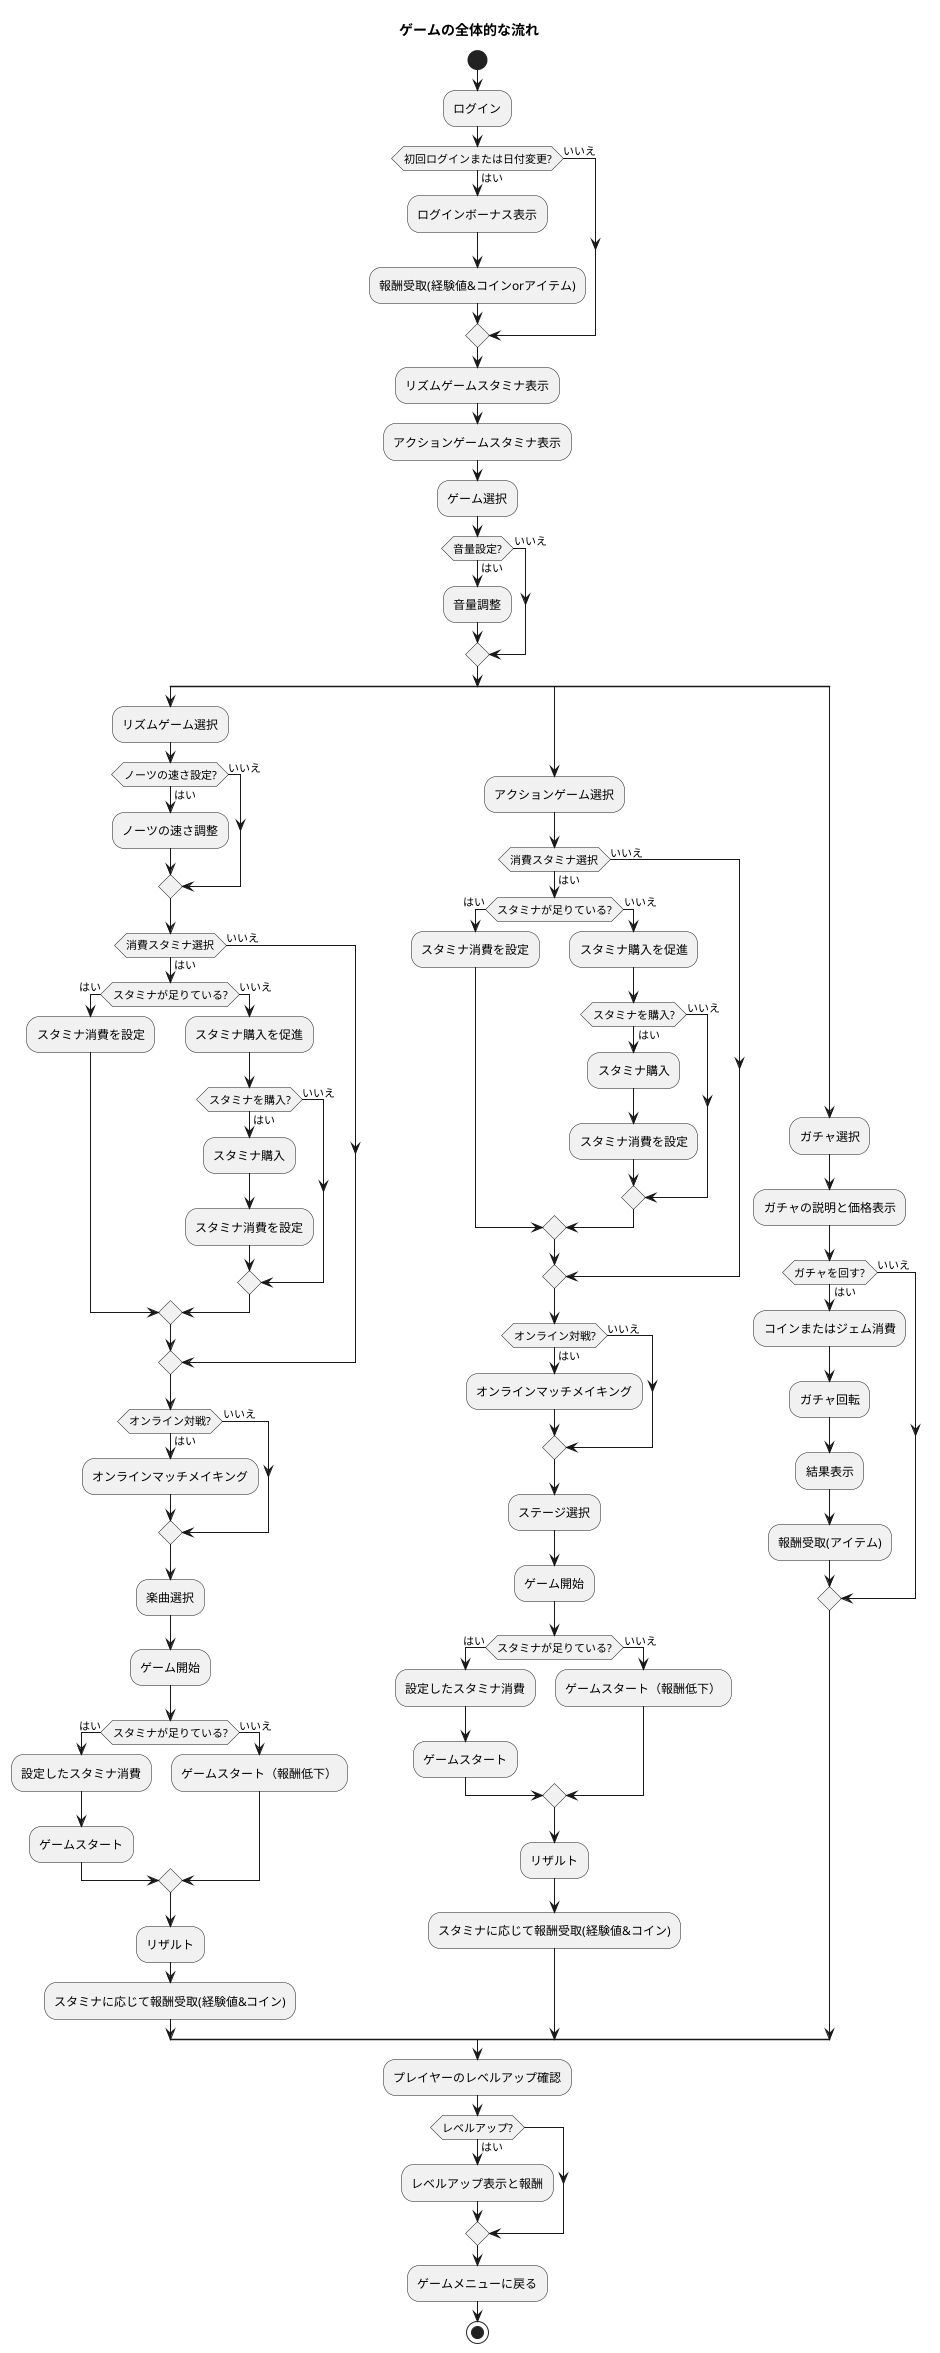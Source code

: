 @startuml
title ゲームの全体的な流れ

start

:ログイン;

if (初回ログインまたは日付変更?) then (はい)
    :ログインボーナス表示;
    :報酬受取(経験値&コインorアイテム);
else (いいえ)
endif

:リズムゲームスタミナ表示;
:アクションゲームスタミナ表示;

:ゲーム選択;

if (音量設定?) then (はい)
    :音量調整;
else (いいえ)
endif

split 
    :リズムゲーム選択;

    if (ノーツの速さ設定?) then (はい)
        :ノーツの速さ調整;
    else (いいえ)
    endif
    
    if (消費スタミナ選択) then (はい)
        if (スタミナが足りている?) then (はい)
            :スタミナ消費を設定;
        else (いいえ)
            :スタミナ購入を促進;
            if (スタミナを購入?) then (はい)
                :スタミナ購入;
                :スタミナ消費を設定;
            else (いいえ)
            endif
        endif
    else (いいえ)
        
    endif

    if (オンライン対戦?) then (はい)
        :オンラインマッチメイキング;
    else (いいえ)
    endif

    :楽曲選択;
    :ゲーム開始;

    if (スタミナが足りている?) then (はい)
        :設定したスタミナ消費;
        :ゲームスタート;
    else (いいえ)
        :ゲームスタート（報酬低下）;
    endif

    :リザルト;
    :スタミナに応じて報酬受取(経験値&コイン);

split again
    :アクションゲーム選択;

    

    if (消費スタミナ選択) then (はい)
        if (スタミナが足りている?) then (はい)
            :スタミナ消費を設定;
        else (いいえ)
            :スタミナ購入を促進;
            if (スタミナを購入?) then (はい)
                :スタミナ購入;
                :スタミナ消費を設定;
            else (いいえ)
            endif
        endif
    else (いいえ)
    endif
    
    if (オンライン対戦?) then (はい)
        :オンラインマッチメイキング;
    else (いいえ)
    endif

    :ステージ選択;
    :ゲーム開始;
    
    if (スタミナが足りている?) then (はい)
        :設定したスタミナ消費;
        :ゲームスタート;
    else (いいえ)
        :ゲームスタート（報酬低下）;
    endif

    :リザルト;
    :スタミナに応じて報酬受取(経験値&コイン);

split again
    :ガチャ選択;
    :ガチャの説明と価格表示;

    if (ガチャを回す?) then (はい)
        :コインまたはジェム消費;
        :ガチャ回転;
        :結果表示;
        :報酬受取(アイテム);
    else (いいえ)
    endif

end split

:プレイヤーのレベルアップ確認;

if (レベルアップ?) then (はい)
    :レベルアップ表示と報酬;
endif

:ゲームメニューに戻る;

stop

@enduml
